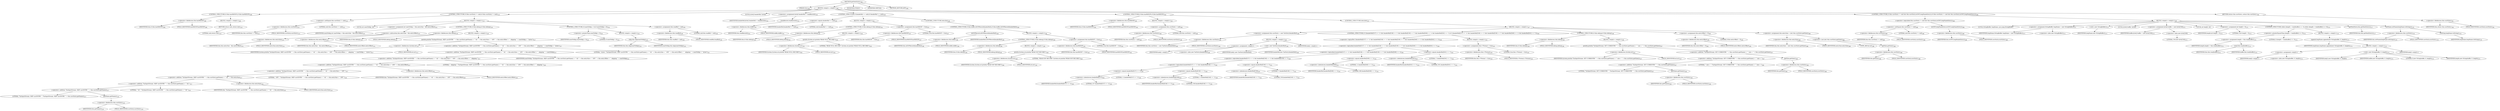 digraph "getNextEntry" {  
"315" [label = <(METHOD,getNextEntry)<SUB>208</SUB>> ]
"28" [label = <(PARAM,this)<SUB>208</SUB>> ]
"316" [label = <(BLOCK,&lt;empty&gt;,&lt;empty&gt;)<SUB>208</SUB>> ]
"317" [label = <(CONTROL_STRUCTURE,if (this.hasHitEOF),if (this.hasHitEOF))<SUB>209</SUB>> ]
"318" [label = <(&lt;operator&gt;.fieldAccess,this.hasHitEOF)<SUB>209</SUB>> ]
"27" [label = <(IDENTIFIER,this,if (this.hasHitEOF))<SUB>209</SUB>> ]
"319" [label = <(FIELD_IDENTIFIER,hasHitEOF,hasHitEOF)<SUB>209</SUB>> ]
"320" [label = <(BLOCK,&lt;empty&gt;,&lt;empty&gt;)<SUB>209</SUB>> ]
"321" [label = <(RETURN,return null;,return null;)<SUB>210</SUB>> ]
"322" [label = <(LITERAL,null,return null;)<SUB>210</SUB>> ]
"323" [label = <(CONTROL_STRUCTURE,if (this.currEntry != null),if (this.currEntry != null))<SUB>213</SUB>> ]
"324" [label = <(&lt;operator&gt;.notEquals,this.currEntry != null)<SUB>213</SUB>> ]
"325" [label = <(&lt;operator&gt;.fieldAccess,this.currEntry)<SUB>213</SUB>> ]
"29" [label = <(IDENTIFIER,this,this.currEntry != null)<SUB>213</SUB>> ]
"326" [label = <(FIELD_IDENTIFIER,currEntry,currEntry)<SUB>213</SUB>> ]
"327" [label = <(LITERAL,null,this.currEntry != null)<SUB>213</SUB>> ]
"328" [label = <(BLOCK,&lt;empty&gt;,&lt;empty&gt;)<SUB>213</SUB>> ]
"329" [label = <(LOCAL,int numToSkip: int)> ]
"330" [label = <(&lt;operator&gt;.assignment,int numToSkip = this.entrySize - this.entryOffset)<SUB>214</SUB>> ]
"331" [label = <(IDENTIFIER,numToSkip,int numToSkip = this.entrySize - this.entryOffset)<SUB>214</SUB>> ]
"332" [label = <(&lt;operator&gt;.subtraction,this.entrySize - this.entryOffset)<SUB>214</SUB>> ]
"333" [label = <(&lt;operator&gt;.fieldAccess,this.entrySize)<SUB>214</SUB>> ]
"30" [label = <(IDENTIFIER,this,this.entrySize - this.entryOffset)<SUB>214</SUB>> ]
"334" [label = <(FIELD_IDENTIFIER,entrySize,entrySize)<SUB>214</SUB>> ]
"335" [label = <(&lt;operator&gt;.fieldAccess,this.entryOffset)<SUB>214</SUB>> ]
"31" [label = <(IDENTIFIER,this,this.entrySize - this.entryOffset)<SUB>214</SUB>> ]
"336" [label = <(FIELD_IDENTIFIER,entryOffset,entryOffset)<SUB>214</SUB>> ]
"337" [label = <(CONTROL_STRUCTURE,if (this.debug),if (this.debug))<SUB>216</SUB>> ]
"338" [label = <(&lt;operator&gt;.fieldAccess,this.debug)<SUB>216</SUB>> ]
"32" [label = <(IDENTIFIER,this,if (this.debug))<SUB>216</SUB>> ]
"339" [label = <(FIELD_IDENTIFIER,debug,debug)<SUB>216</SUB>> ]
"340" [label = <(BLOCK,&lt;empty&gt;,&lt;empty&gt;)<SUB>216</SUB>> ]
"341" [label = <(println,println(&quot;TarInputStream: SKIP currENTRY '&quot; + this.currEntry.getName() + &quot;' SZ &quot; + this.entrySize + &quot; OFF &quot; + this.entryOffset + &quot;  skipping &quot; + numToSkip + &quot; bytes&quot;))<SUB>217</SUB>> ]
"342" [label = <(&lt;operator&gt;.fieldAccess,System.err)<SUB>217</SUB>> ]
"343" [label = <(IDENTIFIER,System,println(&quot;TarInputStream: SKIP currENTRY '&quot; + this.currEntry.getName() + &quot;' SZ &quot; + this.entrySize + &quot; OFF &quot; + this.entryOffset + &quot;  skipping &quot; + numToSkip + &quot; bytes&quot;))<SUB>217</SUB>> ]
"344" [label = <(FIELD_IDENTIFIER,err,err)<SUB>217</SUB>> ]
"345" [label = <(&lt;operator&gt;.addition,&quot;TarInputStream: SKIP currENTRY '&quot; + this.currEntry.getName() + &quot;' SZ &quot; + this.entrySize + &quot; OFF &quot; + this.entryOffset + &quot;  skipping &quot; + numToSkip + &quot; bytes&quot;)<SUB>217</SUB>> ]
"346" [label = <(&lt;operator&gt;.addition,&quot;TarInputStream: SKIP currENTRY '&quot; + this.currEntry.getName() + &quot;' SZ &quot; + this.entrySize + &quot; OFF &quot; + this.entryOffset + &quot;  skipping &quot; + numToSkip)<SUB>217</SUB>> ]
"347" [label = <(&lt;operator&gt;.addition,&quot;TarInputStream: SKIP currENTRY '&quot; + this.currEntry.getName() + &quot;' SZ &quot; + this.entrySize + &quot; OFF &quot; + this.entryOffset + &quot;  skipping &quot;)<SUB>217</SUB>> ]
"348" [label = <(&lt;operator&gt;.addition,&quot;TarInputStream: SKIP currENTRY '&quot; + this.currEntry.getName() + &quot;' SZ &quot; + this.entrySize + &quot; OFF &quot; + this.entryOffset)<SUB>217</SUB>> ]
"349" [label = <(&lt;operator&gt;.addition,&quot;TarInputStream: SKIP currENTRY '&quot; + this.currEntry.getName() + &quot;' SZ &quot; + this.entrySize + &quot; OFF &quot;)<SUB>217</SUB>> ]
"350" [label = <(&lt;operator&gt;.addition,&quot;TarInputStream: SKIP currENTRY '&quot; + this.currEntry.getName() + &quot;' SZ &quot; + this.entrySize)<SUB>217</SUB>> ]
"351" [label = <(&lt;operator&gt;.addition,&quot;TarInputStream: SKIP currENTRY '&quot; + this.currEntry.getName() + &quot;' SZ &quot;)<SUB>217</SUB>> ]
"352" [label = <(&lt;operator&gt;.addition,&quot;TarInputStream: SKIP currENTRY '&quot; + this.currEntry.getName())<SUB>217</SUB>> ]
"353" [label = <(LITERAL,&quot;TarInputStream: SKIP currENTRY '&quot;,&quot;TarInputStream: SKIP currENTRY '&quot; + this.currEntry.getName())<SUB>217</SUB>> ]
"354" [label = <(getName,getName())<SUB>218</SUB>> ]
"355" [label = <(&lt;operator&gt;.fieldAccess,this.currEntry)<SUB>218</SUB>> ]
"33" [label = <(IDENTIFIER,this,getName())<SUB>218</SUB>> ]
"356" [label = <(FIELD_IDENTIFIER,currEntry,currEntry)<SUB>218</SUB>> ]
"357" [label = <(LITERAL,&quot;' SZ &quot;,&quot;TarInputStream: SKIP currENTRY '&quot; + this.currEntry.getName() + &quot;' SZ &quot;)<SUB>218</SUB>> ]
"358" [label = <(&lt;operator&gt;.fieldAccess,this.entrySize)<SUB>219</SUB>> ]
"34" [label = <(IDENTIFIER,this,&quot;TarInputStream: SKIP currENTRY '&quot; + this.currEntry.getName() + &quot;' SZ &quot; + this.entrySize)<SUB>219</SUB>> ]
"359" [label = <(FIELD_IDENTIFIER,entrySize,entrySize)<SUB>219</SUB>> ]
"360" [label = <(LITERAL,&quot; OFF &quot;,&quot;TarInputStream: SKIP currENTRY '&quot; + this.currEntry.getName() + &quot;' SZ &quot; + this.entrySize + &quot; OFF &quot;)<SUB>219</SUB>> ]
"361" [label = <(&lt;operator&gt;.fieldAccess,this.entryOffset)<SUB>220</SUB>> ]
"35" [label = <(IDENTIFIER,this,&quot;TarInputStream: SKIP currENTRY '&quot; + this.currEntry.getName() + &quot;' SZ &quot; + this.entrySize + &quot; OFF &quot; + this.entryOffset)<SUB>220</SUB>> ]
"362" [label = <(FIELD_IDENTIFIER,entryOffset,entryOffset)<SUB>220</SUB>> ]
"363" [label = <(LITERAL,&quot;  skipping &quot;,&quot;TarInputStream: SKIP currENTRY '&quot; + this.currEntry.getName() + &quot;' SZ &quot; + this.entrySize + &quot; OFF &quot; + this.entryOffset + &quot;  skipping &quot;)<SUB>220</SUB>> ]
"364" [label = <(IDENTIFIER,numToSkip,&quot;TarInputStream: SKIP currENTRY '&quot; + this.currEntry.getName() + &quot;' SZ &quot; + this.entrySize + &quot; OFF &quot; + this.entryOffset + &quot;  skipping &quot; + numToSkip)<SUB>221</SUB>> ]
"365" [label = <(LITERAL,&quot; bytes&quot;,&quot;TarInputStream: SKIP currENTRY '&quot; + this.currEntry.getName() + &quot;' SZ &quot; + this.entrySize + &quot; OFF &quot; + this.entryOffset + &quot;  skipping &quot; + numToSkip + &quot; bytes&quot;)<SUB>221</SUB>> ]
"366" [label = <(CONTROL_STRUCTURE,if (numToSkip &gt; 0),if (numToSkip &gt; 0))<SUB>224</SUB>> ]
"367" [label = <(&lt;operator&gt;.greaterThan,numToSkip &gt; 0)<SUB>224</SUB>> ]
"368" [label = <(IDENTIFIER,numToSkip,numToSkip &gt; 0)<SUB>224</SUB>> ]
"369" [label = <(LITERAL,0,numToSkip &gt; 0)<SUB>224</SUB>> ]
"370" [label = <(BLOCK,&lt;empty&gt;,&lt;empty&gt;)<SUB>224</SUB>> ]
"371" [label = <(skip,this.skip(numToSkip))<SUB>225</SUB>> ]
"36" [label = <(IDENTIFIER,this,this.skip(numToSkip))<SUB>225</SUB>> ]
"372" [label = <(IDENTIFIER,numToSkip,this.skip(numToSkip))<SUB>225</SUB>> ]
"373" [label = <(&lt;operator&gt;.assignment,this.readBuf = null)<SUB>228</SUB>> ]
"374" [label = <(&lt;operator&gt;.fieldAccess,this.readBuf)<SUB>228</SUB>> ]
"37" [label = <(IDENTIFIER,this,this.readBuf = null)<SUB>228</SUB>> ]
"375" [label = <(FIELD_IDENTIFIER,readBuf,readBuf)<SUB>228</SUB>> ]
"376" [label = <(LITERAL,null,this.readBuf = null)<SUB>228</SUB>> ]
"377" [label = <(LOCAL,byte[] headerBuf: byte[])> ]
"378" [label = <(&lt;operator&gt;.assignment,byte[] headerBuf = readRecord())<SUB>231</SUB>> ]
"379" [label = <(IDENTIFIER,headerBuf,byte[] headerBuf = readRecord())<SUB>231</SUB>> ]
"380" [label = <(readRecord,readRecord())<SUB>231</SUB>> ]
"381" [label = <(&lt;operator&gt;.fieldAccess,this.buffer)<SUB>231</SUB>> ]
"38" [label = <(IDENTIFIER,this,readRecord())<SUB>231</SUB>> ]
"382" [label = <(FIELD_IDENTIFIER,buffer,buffer)<SUB>231</SUB>> ]
"383" [label = <(CONTROL_STRUCTURE,if (headerBuf == null),if (headerBuf == null))<SUB>233</SUB>> ]
"384" [label = <(&lt;operator&gt;.equals,headerBuf == null)<SUB>233</SUB>> ]
"385" [label = <(IDENTIFIER,headerBuf,headerBuf == null)<SUB>233</SUB>> ]
"386" [label = <(LITERAL,null,headerBuf == null)<SUB>233</SUB>> ]
"387" [label = <(BLOCK,&lt;empty&gt;,&lt;empty&gt;)<SUB>233</SUB>> ]
"388" [label = <(CONTROL_STRUCTURE,if (this.debug),if (this.debug))<SUB>234</SUB>> ]
"389" [label = <(&lt;operator&gt;.fieldAccess,this.debug)<SUB>234</SUB>> ]
"39" [label = <(IDENTIFIER,this,if (this.debug))<SUB>234</SUB>> ]
"390" [label = <(FIELD_IDENTIFIER,debug,debug)<SUB>234</SUB>> ]
"391" [label = <(BLOCK,&lt;empty&gt;,&lt;empty&gt;)<SUB>234</SUB>> ]
"392" [label = <(println,System.err.println(&quot;READ NULL RECORD&quot;))<SUB>235</SUB>> ]
"393" [label = <(&lt;operator&gt;.fieldAccess,System.err)<SUB>235</SUB>> ]
"394" [label = <(IDENTIFIER,System,System.err.println(&quot;READ NULL RECORD&quot;))<SUB>235</SUB>> ]
"395" [label = <(FIELD_IDENTIFIER,err,err)<SUB>235</SUB>> ]
"396" [label = <(LITERAL,&quot;READ NULL RECORD&quot;,System.err.println(&quot;READ NULL RECORD&quot;))<SUB>235</SUB>> ]
"397" [label = <(&lt;operator&gt;.assignment,this.hasHitEOF = true)<SUB>237</SUB>> ]
"398" [label = <(&lt;operator&gt;.fieldAccess,this.hasHitEOF)<SUB>237</SUB>> ]
"40" [label = <(IDENTIFIER,this,this.hasHitEOF = true)<SUB>237</SUB>> ]
"399" [label = <(FIELD_IDENTIFIER,hasHitEOF,hasHitEOF)<SUB>237</SUB>> ]
"400" [label = <(LITERAL,true,this.hasHitEOF = true)<SUB>237</SUB>> ]
"401" [label = <(CONTROL_STRUCTURE,else,else)<SUB>238</SUB>> ]
"402" [label = <(CONTROL_STRUCTURE,if (this.buffer.isEOFRecord(headerBuf)),if (this.buffer.isEOFRecord(headerBuf)))<SUB>238</SUB>> ]
"403" [label = <(isEOFRecord,isEOFRecord(headerBuf))<SUB>238</SUB>> ]
"404" [label = <(&lt;operator&gt;.fieldAccess,this.buffer)<SUB>238</SUB>> ]
"41" [label = <(IDENTIFIER,this,isEOFRecord(headerBuf))<SUB>238</SUB>> ]
"405" [label = <(FIELD_IDENTIFIER,buffer,buffer)<SUB>238</SUB>> ]
"406" [label = <(IDENTIFIER,headerBuf,isEOFRecord(headerBuf))<SUB>238</SUB>> ]
"407" [label = <(BLOCK,&lt;empty&gt;,&lt;empty&gt;)<SUB>238</SUB>> ]
"408" [label = <(CONTROL_STRUCTURE,if (this.debug),if (this.debug))<SUB>239</SUB>> ]
"409" [label = <(&lt;operator&gt;.fieldAccess,this.debug)<SUB>239</SUB>> ]
"42" [label = <(IDENTIFIER,this,if (this.debug))<SUB>239</SUB>> ]
"410" [label = <(FIELD_IDENTIFIER,debug,debug)<SUB>239</SUB>> ]
"411" [label = <(BLOCK,&lt;empty&gt;,&lt;empty&gt;)<SUB>239</SUB>> ]
"412" [label = <(println,System.err.println(&quot;READ EOF RECORD&quot;))<SUB>240</SUB>> ]
"413" [label = <(&lt;operator&gt;.fieldAccess,System.err)<SUB>240</SUB>> ]
"414" [label = <(IDENTIFIER,System,System.err.println(&quot;READ EOF RECORD&quot;))<SUB>240</SUB>> ]
"415" [label = <(FIELD_IDENTIFIER,err,err)<SUB>240</SUB>> ]
"416" [label = <(LITERAL,&quot;READ EOF RECORD&quot;,System.err.println(&quot;READ EOF RECORD&quot;))<SUB>240</SUB>> ]
"417" [label = <(&lt;operator&gt;.assignment,this.hasHitEOF = true)<SUB>242</SUB>> ]
"418" [label = <(&lt;operator&gt;.fieldAccess,this.hasHitEOF)<SUB>242</SUB>> ]
"43" [label = <(IDENTIFIER,this,this.hasHitEOF = true)<SUB>242</SUB>> ]
"419" [label = <(FIELD_IDENTIFIER,hasHitEOF,hasHitEOF)<SUB>242</SUB>> ]
"420" [label = <(LITERAL,true,this.hasHitEOF = true)<SUB>242</SUB>> ]
"421" [label = <(CONTROL_STRUCTURE,if (this.hasHitEOF),if (this.hasHitEOF))<SUB>245</SUB>> ]
"422" [label = <(&lt;operator&gt;.fieldAccess,this.hasHitEOF)<SUB>245</SUB>> ]
"44" [label = <(IDENTIFIER,this,if (this.hasHitEOF))<SUB>245</SUB>> ]
"423" [label = <(FIELD_IDENTIFIER,hasHitEOF,hasHitEOF)<SUB>245</SUB>> ]
"424" [label = <(BLOCK,&lt;empty&gt;,&lt;empty&gt;)<SUB>245</SUB>> ]
"425" [label = <(&lt;operator&gt;.assignment,this.currEntry = null)<SUB>246</SUB>> ]
"426" [label = <(&lt;operator&gt;.fieldAccess,this.currEntry)<SUB>246</SUB>> ]
"45" [label = <(IDENTIFIER,this,this.currEntry = null)<SUB>246</SUB>> ]
"427" [label = <(FIELD_IDENTIFIER,currEntry,currEntry)<SUB>246</SUB>> ]
"428" [label = <(LITERAL,null,this.currEntry = null)<SUB>246</SUB>> ]
"429" [label = <(CONTROL_STRUCTURE,else,else)<SUB>247</SUB>> ]
"430" [label = <(BLOCK,&lt;empty&gt;,&lt;empty&gt;)<SUB>247</SUB>> ]
"431" [label = <(&lt;operator&gt;.assignment,this.currEntry = new TarEntry(headerBuf))<SUB>248</SUB>> ]
"432" [label = <(&lt;operator&gt;.fieldAccess,this.currEntry)<SUB>248</SUB>> ]
"46" [label = <(IDENTIFIER,this,this.currEntry = new TarEntry(headerBuf))<SUB>248</SUB>> ]
"433" [label = <(FIELD_IDENTIFIER,currEntry,currEntry)<SUB>248</SUB>> ]
"434" [label = <(BLOCK,&lt;empty&gt;,&lt;empty&gt;)<SUB>248</SUB>> ]
"435" [label = <(&lt;operator&gt;.assignment,&lt;empty&gt;)> ]
"436" [label = <(IDENTIFIER,$obj1,&lt;empty&gt;)> ]
"437" [label = <(&lt;operator&gt;.alloc,new TarEntry(headerBuf))<SUB>248</SUB>> ]
"438" [label = <(&lt;init&gt;,new TarEntry(headerBuf))<SUB>248</SUB>> ]
"439" [label = <(IDENTIFIER,$obj1,new TarEntry(headerBuf))> ]
"440" [label = <(IDENTIFIER,headerBuf,new TarEntry(headerBuf))<SUB>248</SUB>> ]
"441" [label = <(IDENTIFIER,$obj1,&lt;empty&gt;)> ]
"442" [label = <(CONTROL_STRUCTURE,if (!(headerBuf[257] == 'u' &amp;&amp; headerBuf[258] == 's' &amp;&amp; headerBuf[259] == 't' &amp;&amp; headerBuf[260] == 'a' &amp;&amp; headerBuf[261] == 'r')),if (!(headerBuf[257] == 'u' &amp;&amp; headerBuf[258] == 's' &amp;&amp; headerBuf[259] == 't' &amp;&amp; headerBuf[260] == 'a' &amp;&amp; headerBuf[261] == 'r')))<SUB>250</SUB>> ]
"443" [label = <(&lt;operator&gt;.logicalNot,!(headerBuf[257] == 'u' &amp;&amp; headerBuf[258] == 's' &amp;&amp; headerBuf[259] == 't' &amp;&amp; headerBuf[260] == 'a' &amp;&amp; headerBuf[261] == 'r'))<SUB>250</SUB>> ]
"444" [label = <(&lt;operator&gt;.logicalAnd,headerBuf[257] == 'u' &amp;&amp; headerBuf[258] == 's' &amp;&amp; headerBuf[259] == 't' &amp;&amp; headerBuf[260] == 'a' &amp;&amp; headerBuf[261] == 'r')<SUB>250</SUB>> ]
"445" [label = <(&lt;operator&gt;.logicalAnd,headerBuf[257] == 'u' &amp;&amp; headerBuf[258] == 's' &amp;&amp; headerBuf[259] == 't' &amp;&amp; headerBuf[260] == 'a')<SUB>250</SUB>> ]
"446" [label = <(&lt;operator&gt;.logicalAnd,headerBuf[257] == 'u' &amp;&amp; headerBuf[258] == 's' &amp;&amp; headerBuf[259] == 't')<SUB>250</SUB>> ]
"447" [label = <(&lt;operator&gt;.logicalAnd,headerBuf[257] == 'u' &amp;&amp; headerBuf[258] == 's')<SUB>250</SUB>> ]
"448" [label = <(&lt;operator&gt;.equals,headerBuf[257] == 'u')<SUB>250</SUB>> ]
"449" [label = <(&lt;operator&gt;.indexAccess,headerBuf[257])<SUB>250</SUB>> ]
"450" [label = <(IDENTIFIER,headerBuf,headerBuf[257] == 'u')<SUB>250</SUB>> ]
"451" [label = <(LITERAL,257,headerBuf[257] == 'u')<SUB>250</SUB>> ]
"452" [label = <(LITERAL,'u',headerBuf[257] == 'u')<SUB>250</SUB>> ]
"453" [label = <(&lt;operator&gt;.equals,headerBuf[258] == 's')<SUB>250</SUB>> ]
"454" [label = <(&lt;operator&gt;.indexAccess,headerBuf[258])<SUB>250</SUB>> ]
"455" [label = <(IDENTIFIER,headerBuf,headerBuf[258] == 's')<SUB>250</SUB>> ]
"456" [label = <(LITERAL,258,headerBuf[258] == 's')<SUB>250</SUB>> ]
"457" [label = <(LITERAL,'s',headerBuf[258] == 's')<SUB>250</SUB>> ]
"458" [label = <(&lt;operator&gt;.equals,headerBuf[259] == 't')<SUB>251</SUB>> ]
"459" [label = <(&lt;operator&gt;.indexAccess,headerBuf[259])<SUB>251</SUB>> ]
"460" [label = <(IDENTIFIER,headerBuf,headerBuf[259] == 't')<SUB>251</SUB>> ]
"461" [label = <(LITERAL,259,headerBuf[259] == 't')<SUB>251</SUB>> ]
"462" [label = <(LITERAL,'t',headerBuf[259] == 't')<SUB>251</SUB>> ]
"463" [label = <(&lt;operator&gt;.equals,headerBuf[260] == 'a')<SUB>251</SUB>> ]
"464" [label = <(&lt;operator&gt;.indexAccess,headerBuf[260])<SUB>251</SUB>> ]
"465" [label = <(IDENTIFIER,headerBuf,headerBuf[260] == 'a')<SUB>251</SUB>> ]
"466" [label = <(LITERAL,260,headerBuf[260] == 'a')<SUB>251</SUB>> ]
"467" [label = <(LITERAL,'a',headerBuf[260] == 'a')<SUB>251</SUB>> ]
"468" [label = <(&lt;operator&gt;.equals,headerBuf[261] == 'r')<SUB>252</SUB>> ]
"469" [label = <(&lt;operator&gt;.indexAccess,headerBuf[261])<SUB>252</SUB>> ]
"470" [label = <(IDENTIFIER,headerBuf,headerBuf[261] == 'r')<SUB>252</SUB>> ]
"471" [label = <(LITERAL,261,headerBuf[261] == 'r')<SUB>252</SUB>> ]
"472" [label = <(LITERAL,'r',headerBuf[261] == 'r')<SUB>252</SUB>> ]
"473" [label = <(BLOCK,&lt;empty&gt;,&lt;empty&gt;)<SUB>252</SUB>> ]
"474" [label = <(&lt;operator&gt;.assignment,this.v7Format = true)<SUB>253</SUB>> ]
"475" [label = <(&lt;operator&gt;.fieldAccess,this.v7Format)<SUB>253</SUB>> ]
"47" [label = <(IDENTIFIER,this,this.v7Format = true)<SUB>253</SUB>> ]
"476" [label = <(FIELD_IDENTIFIER,v7Format,v7Format)<SUB>253</SUB>> ]
"477" [label = <(LITERAL,true,this.v7Format = true)<SUB>253</SUB>> ]
"478" [label = <(CONTROL_STRUCTURE,if (this.debug),if (this.debug))<SUB>256</SUB>> ]
"479" [label = <(&lt;operator&gt;.fieldAccess,this.debug)<SUB>256</SUB>> ]
"48" [label = <(IDENTIFIER,this,if (this.debug))<SUB>256</SUB>> ]
"480" [label = <(FIELD_IDENTIFIER,debug,debug)<SUB>256</SUB>> ]
"481" [label = <(BLOCK,&lt;empty&gt;,&lt;empty&gt;)<SUB>256</SUB>> ]
"482" [label = <(println,println(&quot;TarInputStream: SET CURRENTRY '&quot; + this.currEntry.getName() + &quot;' size = &quot; + this.currEntry.getSize()))<SUB>257</SUB>> ]
"483" [label = <(&lt;operator&gt;.fieldAccess,System.err)<SUB>257</SUB>> ]
"484" [label = <(IDENTIFIER,System,println(&quot;TarInputStream: SET CURRENTRY '&quot; + this.currEntry.getName() + &quot;' size = &quot; + this.currEntry.getSize()))<SUB>257</SUB>> ]
"485" [label = <(FIELD_IDENTIFIER,err,err)<SUB>257</SUB>> ]
"486" [label = <(&lt;operator&gt;.addition,&quot;TarInputStream: SET CURRENTRY '&quot; + this.currEntry.getName() + &quot;' size = &quot; + this.currEntry.getSize())<SUB>257</SUB>> ]
"487" [label = <(&lt;operator&gt;.addition,&quot;TarInputStream: SET CURRENTRY '&quot; + this.currEntry.getName() + &quot;' size = &quot;)<SUB>257</SUB>> ]
"488" [label = <(&lt;operator&gt;.addition,&quot;TarInputStream: SET CURRENTRY '&quot; + this.currEntry.getName())<SUB>257</SUB>> ]
"489" [label = <(LITERAL,&quot;TarInputStream: SET CURRENTRY '&quot;,&quot;TarInputStream: SET CURRENTRY '&quot; + this.currEntry.getName())<SUB>257</SUB>> ]
"490" [label = <(getName,getName())<SUB>258</SUB>> ]
"491" [label = <(&lt;operator&gt;.fieldAccess,this.currEntry)<SUB>258</SUB>> ]
"49" [label = <(IDENTIFIER,this,getName())<SUB>258</SUB>> ]
"492" [label = <(FIELD_IDENTIFIER,currEntry,currEntry)<SUB>258</SUB>> ]
"493" [label = <(LITERAL,&quot;' size = &quot;,&quot;TarInputStream: SET CURRENTRY '&quot; + this.currEntry.getName() + &quot;' size = &quot;)<SUB>259</SUB>> ]
"494" [label = <(getSize,getSize())<SUB>260</SUB>> ]
"495" [label = <(&lt;operator&gt;.fieldAccess,this.currEntry)<SUB>260</SUB>> ]
"50" [label = <(IDENTIFIER,this,getSize())<SUB>260</SUB>> ]
"496" [label = <(FIELD_IDENTIFIER,currEntry,currEntry)<SUB>260</SUB>> ]
"497" [label = <(&lt;operator&gt;.assignment,this.entryOffset = 0)<SUB>263</SUB>> ]
"498" [label = <(&lt;operator&gt;.fieldAccess,this.entryOffset)<SUB>263</SUB>> ]
"51" [label = <(IDENTIFIER,this,this.entryOffset = 0)<SUB>263</SUB>> ]
"499" [label = <(FIELD_IDENTIFIER,entryOffset,entryOffset)<SUB>263</SUB>> ]
"500" [label = <(LITERAL,0,this.entryOffset = 0)<SUB>263</SUB>> ]
"501" [label = <(&lt;operator&gt;.assignment,this.entrySize = (int) this.currEntry.getSize())<SUB>266</SUB>> ]
"502" [label = <(&lt;operator&gt;.fieldAccess,this.entrySize)<SUB>266</SUB>> ]
"52" [label = <(IDENTIFIER,this,this.entrySize = (int) this.currEntry.getSize())<SUB>266</SUB>> ]
"503" [label = <(FIELD_IDENTIFIER,entrySize,entrySize)<SUB>266</SUB>> ]
"504" [label = <(&lt;operator&gt;.cast,(int) this.currEntry.getSize())<SUB>266</SUB>> ]
"505" [label = <(TYPE_REF,int,int)<SUB>266</SUB>> ]
"506" [label = <(getSize,getSize())<SUB>266</SUB>> ]
"507" [label = <(&lt;operator&gt;.fieldAccess,this.currEntry)<SUB>266</SUB>> ]
"53" [label = <(IDENTIFIER,this,getSize())<SUB>266</SUB>> ]
"508" [label = <(FIELD_IDENTIFIER,currEntry,currEntry)<SUB>266</SUB>> ]
"509" [label = <(CONTROL_STRUCTURE,if (this.currEntry != null &amp;&amp; this.currEntry.isGNULongNameEntry()),if (this.currEntry != null &amp;&amp; this.currEntry.isGNULongNameEntry()))<SUB>269</SUB>> ]
"510" [label = <(&lt;operator&gt;.logicalAnd,this.currEntry != null &amp;&amp; this.currEntry.isGNULongNameEntry())<SUB>269</SUB>> ]
"511" [label = <(&lt;operator&gt;.notEquals,this.currEntry != null)<SUB>269</SUB>> ]
"512" [label = <(&lt;operator&gt;.fieldAccess,this.currEntry)<SUB>269</SUB>> ]
"54" [label = <(IDENTIFIER,this,this.currEntry != null)<SUB>269</SUB>> ]
"513" [label = <(FIELD_IDENTIFIER,currEntry,currEntry)<SUB>269</SUB>> ]
"514" [label = <(LITERAL,null,this.currEntry != null)<SUB>269</SUB>> ]
"515" [label = <(isGNULongNameEntry,isGNULongNameEntry())<SUB>269</SUB>> ]
"516" [label = <(&lt;operator&gt;.fieldAccess,this.currEntry)<SUB>269</SUB>> ]
"55" [label = <(IDENTIFIER,this,isGNULongNameEntry())<SUB>269</SUB>> ]
"517" [label = <(FIELD_IDENTIFIER,currEntry,currEntry)<SUB>269</SUB>> ]
"518" [label = <(BLOCK,&lt;empty&gt;,&lt;empty&gt;)<SUB>269</SUB>> ]
"57" [label = <(LOCAL,StringBuffer longName: java.lang.StringBuffer)> ]
"519" [label = <(&lt;operator&gt;.assignment,StringBuffer longName = new StringBuffer())<SUB>271</SUB>> ]
"520" [label = <(IDENTIFIER,longName,StringBuffer longName = new StringBuffer())<SUB>271</SUB>> ]
"521" [label = <(&lt;operator&gt;.alloc,new StringBuffer())<SUB>271</SUB>> ]
"522" [label = <(&lt;init&gt;,new StringBuffer())<SUB>271</SUB>> ]
"56" [label = <(IDENTIFIER,longName,new StringBuffer())<SUB>271</SUB>> ]
"523" [label = <(LOCAL,byte[] buffer: byte[])> ]
"524" [label = <(&lt;operator&gt;.assignment,byte[] buffer = new byte[256])<SUB>272</SUB>> ]
"525" [label = <(IDENTIFIER,buffer,byte[] buffer = new byte[256])<SUB>272</SUB>> ]
"526" [label = <(&lt;operator&gt;.alloc,new byte[256])> ]
"527" [label = <(LITERAL,256,new byte[256])<SUB>272</SUB>> ]
"528" [label = <(LOCAL,int length: int)> ]
"529" [label = <(&lt;operator&gt;.assignment,int length = 0)<SUB>273</SUB>> ]
"530" [label = <(IDENTIFIER,length,int length = 0)<SUB>273</SUB>> ]
"531" [label = <(LITERAL,0,int length = 0)<SUB>273</SUB>> ]
"532" [label = <(CONTROL_STRUCTURE,while ((length = read(buffer)) &gt;= 0),while ((length = read(buffer)) &gt;= 0))<SUB>274</SUB>> ]
"533" [label = <(&lt;operator&gt;.greaterEqualsThan,(length = read(buffer)) &gt;= 0)<SUB>274</SUB>> ]
"534" [label = <(&lt;operator&gt;.assignment,length = this.read(buffer))<SUB>274</SUB>> ]
"535" [label = <(IDENTIFIER,length,length = this.read(buffer))<SUB>274</SUB>> ]
"536" [label = <(read,this.read(buffer))<SUB>274</SUB>> ]
"58" [label = <(IDENTIFIER,this,this.read(buffer))<SUB>274</SUB>> ]
"537" [label = <(IDENTIFIER,buffer,this.read(buffer))<SUB>274</SUB>> ]
"538" [label = <(LITERAL,0,(length = read(buffer)) &gt;= 0)<SUB>274</SUB>> ]
"539" [label = <(BLOCK,&lt;empty&gt;,&lt;empty&gt;)<SUB>274</SUB>> ]
"540" [label = <(append,longName.append(new String(buffer, 0, length)))<SUB>275</SUB>> ]
"541" [label = <(IDENTIFIER,longName,longName.append(new String(buffer, 0, length)))<SUB>275</SUB>> ]
"542" [label = <(BLOCK,&lt;empty&gt;,&lt;empty&gt;)<SUB>275</SUB>> ]
"543" [label = <(&lt;operator&gt;.assignment,&lt;empty&gt;)> ]
"544" [label = <(IDENTIFIER,$obj3,&lt;empty&gt;)> ]
"545" [label = <(&lt;operator&gt;.alloc,new String(buffer, 0, length))<SUB>275</SUB>> ]
"546" [label = <(&lt;init&gt;,new String(buffer, 0, length))<SUB>275</SUB>> ]
"547" [label = <(IDENTIFIER,$obj3,new String(buffer, 0, length))> ]
"548" [label = <(IDENTIFIER,buffer,new String(buffer, 0, length))<SUB>275</SUB>> ]
"549" [label = <(LITERAL,0,new String(buffer, 0, length))<SUB>275</SUB>> ]
"550" [label = <(IDENTIFIER,length,new String(buffer, 0, length))<SUB>275</SUB>> ]
"551" [label = <(IDENTIFIER,$obj3,&lt;empty&gt;)> ]
"552" [label = <(getNextEntry,this.getNextEntry())<SUB>277</SUB>> ]
"59" [label = <(IDENTIFIER,this,this.getNextEntry())<SUB>277</SUB>> ]
"553" [label = <(setName,setName(longName.toString()))<SUB>278</SUB>> ]
"554" [label = <(&lt;operator&gt;.fieldAccess,this.currEntry)<SUB>278</SUB>> ]
"60" [label = <(IDENTIFIER,this,setName(longName.toString()))<SUB>278</SUB>> ]
"555" [label = <(FIELD_IDENTIFIER,currEntry,currEntry)<SUB>278</SUB>> ]
"556" [label = <(toString,longName.toString())<SUB>278</SUB>> ]
"557" [label = <(IDENTIFIER,longName,longName.toString())<SUB>278</SUB>> ]
"558" [label = <(RETURN,return this.currEntry;,return this.currEntry;)<SUB>281</SUB>> ]
"559" [label = <(&lt;operator&gt;.fieldAccess,this.currEntry)<SUB>281</SUB>> ]
"61" [label = <(IDENTIFIER,this,return this.currEntry;)<SUB>281</SUB>> ]
"560" [label = <(FIELD_IDENTIFIER,currEntry,currEntry)<SUB>281</SUB>> ]
"561" [label = <(MODIFIER,PUBLIC)> ]
"562" [label = <(MODIFIER,VIRTUAL)> ]
"563" [label = <(METHOD_RETURN,ANY)<SUB>208</SUB>> ]
  "315" -> "28" 
  "315" -> "316" 
  "315" -> "561" 
  "315" -> "562" 
  "315" -> "563" 
  "316" -> "317" 
  "316" -> "323" 
  "316" -> "377" 
  "316" -> "378" 
  "316" -> "383" 
  "316" -> "421" 
  "316" -> "509" 
  "316" -> "558" 
  "317" -> "318" 
  "317" -> "320" 
  "318" -> "27" 
  "318" -> "319" 
  "320" -> "321" 
  "321" -> "322" 
  "323" -> "324" 
  "323" -> "328" 
  "324" -> "325" 
  "324" -> "327" 
  "325" -> "29" 
  "325" -> "326" 
  "328" -> "329" 
  "328" -> "330" 
  "328" -> "337" 
  "328" -> "366" 
  "328" -> "373" 
  "330" -> "331" 
  "330" -> "332" 
  "332" -> "333" 
  "332" -> "335" 
  "333" -> "30" 
  "333" -> "334" 
  "335" -> "31" 
  "335" -> "336" 
  "337" -> "338" 
  "337" -> "340" 
  "338" -> "32" 
  "338" -> "339" 
  "340" -> "341" 
  "341" -> "342" 
  "341" -> "345" 
  "342" -> "343" 
  "342" -> "344" 
  "345" -> "346" 
  "345" -> "365" 
  "346" -> "347" 
  "346" -> "364" 
  "347" -> "348" 
  "347" -> "363" 
  "348" -> "349" 
  "348" -> "361" 
  "349" -> "350" 
  "349" -> "360" 
  "350" -> "351" 
  "350" -> "358" 
  "351" -> "352" 
  "351" -> "357" 
  "352" -> "353" 
  "352" -> "354" 
  "354" -> "355" 
  "355" -> "33" 
  "355" -> "356" 
  "358" -> "34" 
  "358" -> "359" 
  "361" -> "35" 
  "361" -> "362" 
  "366" -> "367" 
  "366" -> "370" 
  "367" -> "368" 
  "367" -> "369" 
  "370" -> "371" 
  "371" -> "36" 
  "371" -> "372" 
  "373" -> "374" 
  "373" -> "376" 
  "374" -> "37" 
  "374" -> "375" 
  "378" -> "379" 
  "378" -> "380" 
  "380" -> "381" 
  "381" -> "38" 
  "381" -> "382" 
  "383" -> "384" 
  "383" -> "387" 
  "383" -> "401" 
  "384" -> "385" 
  "384" -> "386" 
  "387" -> "388" 
  "387" -> "397" 
  "388" -> "389" 
  "388" -> "391" 
  "389" -> "39" 
  "389" -> "390" 
  "391" -> "392" 
  "392" -> "393" 
  "392" -> "396" 
  "393" -> "394" 
  "393" -> "395" 
  "397" -> "398" 
  "397" -> "400" 
  "398" -> "40" 
  "398" -> "399" 
  "401" -> "402" 
  "402" -> "403" 
  "402" -> "407" 
  "403" -> "404" 
  "403" -> "406" 
  "404" -> "41" 
  "404" -> "405" 
  "407" -> "408" 
  "407" -> "417" 
  "408" -> "409" 
  "408" -> "411" 
  "409" -> "42" 
  "409" -> "410" 
  "411" -> "412" 
  "412" -> "413" 
  "412" -> "416" 
  "413" -> "414" 
  "413" -> "415" 
  "417" -> "418" 
  "417" -> "420" 
  "418" -> "43" 
  "418" -> "419" 
  "421" -> "422" 
  "421" -> "424" 
  "421" -> "429" 
  "422" -> "44" 
  "422" -> "423" 
  "424" -> "425" 
  "425" -> "426" 
  "425" -> "428" 
  "426" -> "45" 
  "426" -> "427" 
  "429" -> "430" 
  "430" -> "431" 
  "430" -> "442" 
  "430" -> "478" 
  "430" -> "497" 
  "430" -> "501" 
  "431" -> "432" 
  "431" -> "434" 
  "432" -> "46" 
  "432" -> "433" 
  "434" -> "435" 
  "434" -> "438" 
  "434" -> "441" 
  "435" -> "436" 
  "435" -> "437" 
  "438" -> "439" 
  "438" -> "440" 
  "442" -> "443" 
  "442" -> "473" 
  "443" -> "444" 
  "444" -> "445" 
  "444" -> "468" 
  "445" -> "446" 
  "445" -> "463" 
  "446" -> "447" 
  "446" -> "458" 
  "447" -> "448" 
  "447" -> "453" 
  "448" -> "449" 
  "448" -> "452" 
  "449" -> "450" 
  "449" -> "451" 
  "453" -> "454" 
  "453" -> "457" 
  "454" -> "455" 
  "454" -> "456" 
  "458" -> "459" 
  "458" -> "462" 
  "459" -> "460" 
  "459" -> "461" 
  "463" -> "464" 
  "463" -> "467" 
  "464" -> "465" 
  "464" -> "466" 
  "468" -> "469" 
  "468" -> "472" 
  "469" -> "470" 
  "469" -> "471" 
  "473" -> "474" 
  "474" -> "475" 
  "474" -> "477" 
  "475" -> "47" 
  "475" -> "476" 
  "478" -> "479" 
  "478" -> "481" 
  "479" -> "48" 
  "479" -> "480" 
  "481" -> "482" 
  "482" -> "483" 
  "482" -> "486" 
  "483" -> "484" 
  "483" -> "485" 
  "486" -> "487" 
  "486" -> "494" 
  "487" -> "488" 
  "487" -> "493" 
  "488" -> "489" 
  "488" -> "490" 
  "490" -> "491" 
  "491" -> "49" 
  "491" -> "492" 
  "494" -> "495" 
  "495" -> "50" 
  "495" -> "496" 
  "497" -> "498" 
  "497" -> "500" 
  "498" -> "51" 
  "498" -> "499" 
  "501" -> "502" 
  "501" -> "504" 
  "502" -> "52" 
  "502" -> "503" 
  "504" -> "505" 
  "504" -> "506" 
  "506" -> "507" 
  "507" -> "53" 
  "507" -> "508" 
  "509" -> "510" 
  "509" -> "518" 
  "510" -> "511" 
  "510" -> "515" 
  "511" -> "512" 
  "511" -> "514" 
  "512" -> "54" 
  "512" -> "513" 
  "515" -> "516" 
  "516" -> "55" 
  "516" -> "517" 
  "518" -> "57" 
  "518" -> "519" 
  "518" -> "522" 
  "518" -> "523" 
  "518" -> "524" 
  "518" -> "528" 
  "518" -> "529" 
  "518" -> "532" 
  "518" -> "552" 
  "518" -> "553" 
  "519" -> "520" 
  "519" -> "521" 
  "522" -> "56" 
  "524" -> "525" 
  "524" -> "526" 
  "526" -> "527" 
  "529" -> "530" 
  "529" -> "531" 
  "532" -> "533" 
  "532" -> "539" 
  "533" -> "534" 
  "533" -> "538" 
  "534" -> "535" 
  "534" -> "536" 
  "536" -> "58" 
  "536" -> "537" 
  "539" -> "540" 
  "540" -> "541" 
  "540" -> "542" 
  "542" -> "543" 
  "542" -> "546" 
  "542" -> "551" 
  "543" -> "544" 
  "543" -> "545" 
  "546" -> "547" 
  "546" -> "548" 
  "546" -> "549" 
  "546" -> "550" 
  "552" -> "59" 
  "553" -> "554" 
  "553" -> "556" 
  "554" -> "60" 
  "554" -> "555" 
  "556" -> "557" 
  "558" -> "559" 
  "559" -> "61" 
  "559" -> "560" 
}
